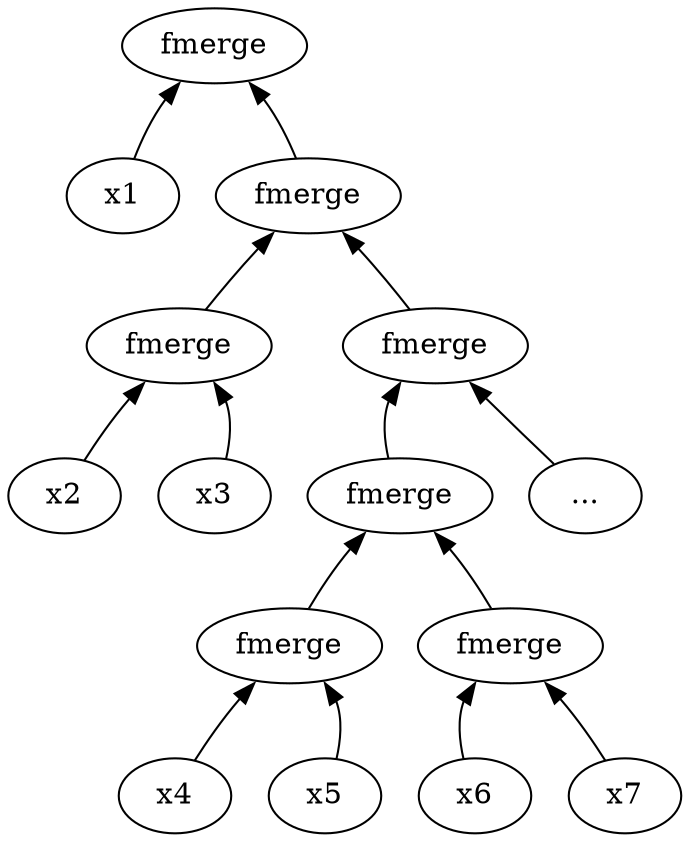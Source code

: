 digraph directions {
  r1 [label=fmerge];
  r2 [label=fmerge];
  r3 [label=fmerge];
  r4 [label=fmerge];
  r5 [label=fmerge];
  r6 [label=fmerge];
  r7 [label=fmerge];
  r1 : sw -> x1 [dir=back];
  r1 : se -> r2 [dir=back];
  r2 : sw -> r3 [dir=back];
  r2 : se -> r4 [dir=back];
  r3 : sw -> x2 [dir=back];
  r3 : se -> x3 [dir=back];
  r4 : sw -> r5 [dir=back];
  r4 : se -> "..." [dir=back];
  r5 : sw -> r6 [dir=back];
  r5 : se -> r7 [dir=back];
  r6 : sw -> x4 [dir=back];
  r6 : se -> x5 [dir=back];
  r7 : sw -> x6 [dir=back];
  r7 : se -> x7 [dir=back];
}
